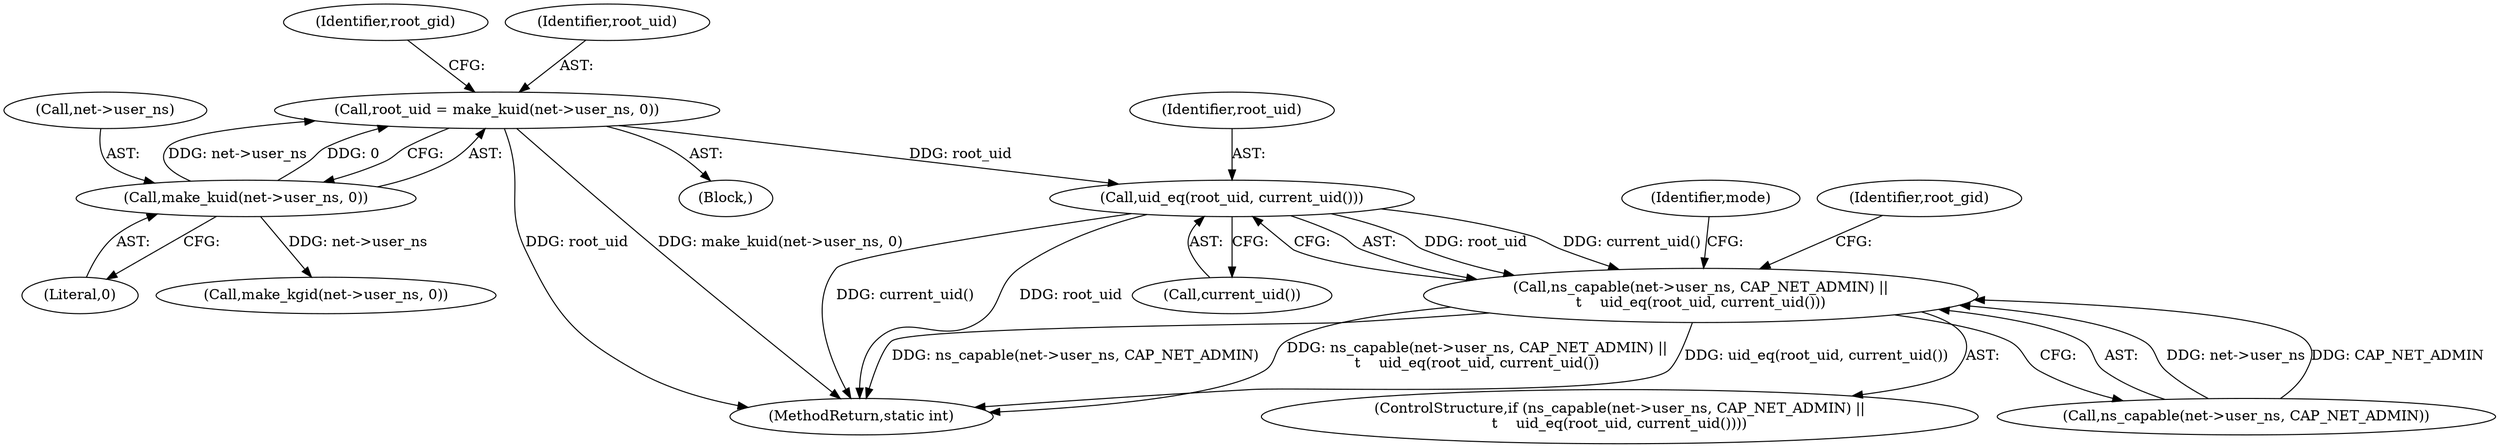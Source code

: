 digraph "1_linux_2433c8f094a008895e66f25bd1773cdb01c91d01@del" {
"1000129" [label="(Call,uid_eq(root_uid, current_uid()))"];
"1000107" [label="(Call,root_uid = make_kuid(net->user_ns, 0))"];
"1000109" [label="(Call,make_kuid(net->user_ns, 0))"];
"1000123" [label="(Call,ns_capable(net->user_ns, CAP_NET_ADMIN) ||\n\t    uid_eq(root_uid, current_uid()))"];
"1000107" [label="(Call,root_uid = make_kuid(net->user_ns, 0))"];
"1000129" [label="(Call,uid_eq(root_uid, current_uid()))"];
"1000135" [label="(Identifier,mode)"];
"1000123" [label="(Call,ns_capable(net->user_ns, CAP_NET_ADMIN) ||\n\t    uid_eq(root_uid, current_uid()))"];
"1000131" [label="(Call,current_uid())"];
"1000110" [label="(Call,net->user_ns)"];
"1000109" [label="(Call,make_kuid(net->user_ns, 0))"];
"1000116" [label="(Identifier,root_gid)"];
"1000113" [label="(Literal,0)"];
"1000108" [label="(Identifier,root_uid)"];
"1000124" [label="(Call,ns_capable(net->user_ns, CAP_NET_ADMIN))"];
"1000155" [label="(Identifier,root_gid)"];
"1000178" [label="(MethodReturn,static int)"];
"1000122" [label="(ControlStructure,if (ns_capable(net->user_ns, CAP_NET_ADMIN) ||\n\t    uid_eq(root_uid, current_uid())))"];
"1000105" [label="(Block,)"];
"1000130" [label="(Identifier,root_uid)"];
"1000117" [label="(Call,make_kgid(net->user_ns, 0))"];
"1000129" -> "1000123"  [label="AST: "];
"1000129" -> "1000131"  [label="CFG: "];
"1000130" -> "1000129"  [label="AST: "];
"1000131" -> "1000129"  [label="AST: "];
"1000123" -> "1000129"  [label="CFG: "];
"1000129" -> "1000178"  [label="DDG: root_uid"];
"1000129" -> "1000178"  [label="DDG: current_uid()"];
"1000129" -> "1000123"  [label="DDG: root_uid"];
"1000129" -> "1000123"  [label="DDG: current_uid()"];
"1000107" -> "1000129"  [label="DDG: root_uid"];
"1000107" -> "1000105"  [label="AST: "];
"1000107" -> "1000109"  [label="CFG: "];
"1000108" -> "1000107"  [label="AST: "];
"1000109" -> "1000107"  [label="AST: "];
"1000116" -> "1000107"  [label="CFG: "];
"1000107" -> "1000178"  [label="DDG: root_uid"];
"1000107" -> "1000178"  [label="DDG: make_kuid(net->user_ns, 0)"];
"1000109" -> "1000107"  [label="DDG: net->user_ns"];
"1000109" -> "1000107"  [label="DDG: 0"];
"1000109" -> "1000113"  [label="CFG: "];
"1000110" -> "1000109"  [label="AST: "];
"1000113" -> "1000109"  [label="AST: "];
"1000109" -> "1000117"  [label="DDG: net->user_ns"];
"1000123" -> "1000122"  [label="AST: "];
"1000123" -> "1000124"  [label="CFG: "];
"1000124" -> "1000123"  [label="AST: "];
"1000135" -> "1000123"  [label="CFG: "];
"1000155" -> "1000123"  [label="CFG: "];
"1000123" -> "1000178"  [label="DDG: ns_capable(net->user_ns, CAP_NET_ADMIN) ||\n\t    uid_eq(root_uid, current_uid())"];
"1000123" -> "1000178"  [label="DDG: uid_eq(root_uid, current_uid())"];
"1000123" -> "1000178"  [label="DDG: ns_capable(net->user_ns, CAP_NET_ADMIN)"];
"1000124" -> "1000123"  [label="DDG: net->user_ns"];
"1000124" -> "1000123"  [label="DDG: CAP_NET_ADMIN"];
}
